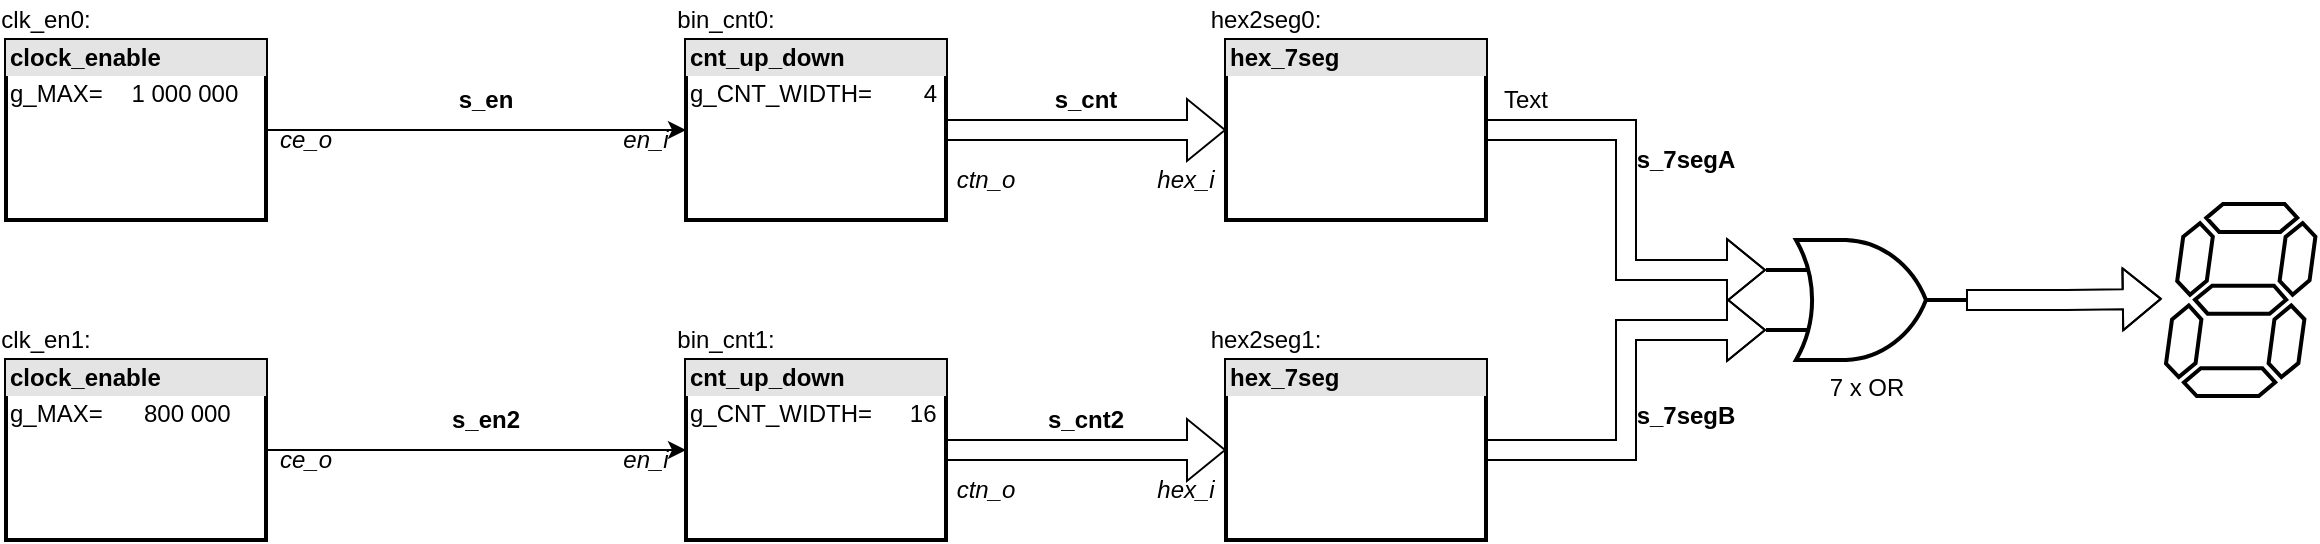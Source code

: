 <mxfile version="14.4.4" type="github">
  <diagram name="Page-1" id="b520641d-4fe3-3701-9064-5fc419738815">
    <mxGraphModel dx="1188" dy="854" grid="1" gridSize="10" guides="1" tooltips="1" connect="1" arrows="1" fold="1" page="1" pageScale="1" pageWidth="1100" pageHeight="850" background="#ffffff" math="0" shadow="0">
      <root>
        <mxCell id="0" />
        <mxCell id="1" parent="0" />
        <mxCell id="S0dThBKAwX5zjD64cp9Z-6" style="edgeStyle=orthogonalEdgeStyle;rounded=0;orthogonalLoop=1;jettySize=auto;html=1;exitX=1;exitY=0.5;exitDx=0;exitDy=0;entryX=0;entryY=0.5;entryDx=0;entryDy=0;" edge="1" parent="1" source="S0dThBKAwX5zjD64cp9Z-1" target="S0dThBKAwX5zjD64cp9Z-3">
          <mxGeometry relative="1" as="geometry" />
        </mxCell>
        <mxCell id="S0dThBKAwX5zjD64cp9Z-1" value="&lt;div style=&quot;box-sizing: border-box ; width: 100% ; background: #e4e4e4 ; padding: 2px&quot;&gt;&lt;b&gt;clock_enable&lt;/b&gt;&lt;/div&gt;&lt;table style=&quot;width: 100% ; font-size: 1em&quot; cellpadding=&quot;2&quot; cellspacing=&quot;0&quot;&gt;&lt;tbody&gt;&lt;tr&gt;&lt;td&gt;g_MAX=&lt;/td&gt;&lt;td&gt;1 000 000&lt;/td&gt;&lt;/tr&gt;&lt;tr&gt;&lt;td&gt;&lt;br&gt;&lt;/td&gt;&lt;td&gt;&lt;/td&gt;&lt;/tr&gt;&lt;tr&gt;&lt;td&gt;&lt;/td&gt;&lt;td&gt;&lt;br&gt;&lt;/td&gt;&lt;/tr&gt;&lt;/tbody&gt;&lt;/table&gt;" style="verticalAlign=top;align=left;overflow=fill;html=1;strokeWidth=2;" vertex="1" parent="1">
          <mxGeometry x="200" y="190" width="130" height="90" as="geometry" />
        </mxCell>
        <mxCell id="S0dThBKAwX5zjD64cp9Z-31" style="edgeStyle=orthogonalEdgeStyle;rounded=0;orthogonalLoop=1;jettySize=auto;html=1;exitX=1;exitY=0.5;exitDx=0;exitDy=0;shape=flexArrow;" edge="1" parent="1" source="S0dThBKAwX5zjD64cp9Z-3" target="S0dThBKAwX5zjD64cp9Z-20">
          <mxGeometry relative="1" as="geometry" />
        </mxCell>
        <mxCell id="S0dThBKAwX5zjD64cp9Z-3" value="&lt;div style=&quot;box-sizing: border-box ; width: 100% ; background: #e4e4e4 ; padding: 2px&quot;&gt;&lt;b&gt;cnt_up_down&lt;/b&gt;&lt;/div&gt;&lt;table style=&quot;width: 100% ; font-size: 1em&quot; cellpadding=&quot;2&quot; cellspacing=&quot;0&quot;&gt;&lt;tbody&gt;&lt;tr&gt;&lt;td&gt;g_CNT_WIDTH=&lt;/td&gt;&lt;td&gt;4&lt;/td&gt;&lt;/tr&gt;&lt;tr&gt;&lt;td&gt;&lt;br&gt;&lt;/td&gt;&lt;td&gt;&lt;/td&gt;&lt;/tr&gt;&lt;tr&gt;&lt;td&gt;&lt;/td&gt;&lt;td&gt;&lt;br&gt;&lt;/td&gt;&lt;/tr&gt;&lt;/tbody&gt;&lt;/table&gt;" style="verticalAlign=top;align=left;overflow=fill;html=1;strokeWidth=2;" vertex="1" parent="1">
          <mxGeometry x="540" y="190" width="130" height="90" as="geometry" />
        </mxCell>
        <mxCell id="S0dThBKAwX5zjD64cp9Z-5" value="&lt;b&gt;s_en&lt;/b&gt;" style="text;html=1;strokeColor=none;fillColor=none;align=center;verticalAlign=middle;whiteSpace=wrap;rounded=0;" vertex="1" parent="1">
          <mxGeometry x="420" y="210" width="40" height="20" as="geometry" />
        </mxCell>
        <mxCell id="S0dThBKAwX5zjD64cp9Z-7" value="&lt;i&gt;ce_o&lt;/i&gt;" style="text;html=1;strokeColor=none;fillColor=none;align=center;verticalAlign=middle;whiteSpace=wrap;rounded=0;" vertex="1" parent="1">
          <mxGeometry x="330" y="230" width="40" height="20" as="geometry" />
        </mxCell>
        <mxCell id="S0dThBKAwX5zjD64cp9Z-8" value="&lt;i&gt;en_i&lt;/i&gt;" style="text;html=1;strokeColor=none;fillColor=none;align=center;verticalAlign=middle;whiteSpace=wrap;rounded=0;" vertex="1" parent="1">
          <mxGeometry x="500" y="230" width="40" height="20" as="geometry" />
        </mxCell>
        <mxCell id="S0dThBKAwX5zjD64cp9Z-9" style="edgeStyle=orthogonalEdgeStyle;rounded=0;orthogonalLoop=1;jettySize=auto;html=1;exitX=1;exitY=0.5;exitDx=0;exitDy=0;entryX=0;entryY=0.5;entryDx=0;entryDy=0;" edge="1" parent="1" source="S0dThBKAwX5zjD64cp9Z-10" target="S0dThBKAwX5zjD64cp9Z-11">
          <mxGeometry relative="1" as="geometry" />
        </mxCell>
        <mxCell id="S0dThBKAwX5zjD64cp9Z-10" value="&lt;div style=&quot;box-sizing: border-box ; width: 100% ; background: #e4e4e4 ; padding: 2px&quot;&gt;&lt;b&gt;clock_enable&lt;/b&gt;&lt;/div&gt;&lt;table style=&quot;width: 100% ; font-size: 1em&quot; cellpadding=&quot;2&quot; cellspacing=&quot;0&quot;&gt;&lt;tbody&gt;&lt;tr&gt;&lt;td&gt;g_MAX=&lt;/td&gt;&lt;td&gt;800 000&lt;/td&gt;&lt;/tr&gt;&lt;tr&gt;&lt;td&gt;&lt;br&gt;&lt;/td&gt;&lt;td&gt;&lt;/td&gt;&lt;/tr&gt;&lt;tr&gt;&lt;td&gt;&lt;/td&gt;&lt;td&gt;&lt;br&gt;&lt;/td&gt;&lt;/tr&gt;&lt;/tbody&gt;&lt;/table&gt;" style="verticalAlign=top;align=left;overflow=fill;html=1;strokeWidth=2;" vertex="1" parent="1">
          <mxGeometry x="200" y="350" width="130" height="90" as="geometry" />
        </mxCell>
        <mxCell id="S0dThBKAwX5zjD64cp9Z-32" style="edgeStyle=orthogonalEdgeStyle;rounded=0;orthogonalLoop=1;jettySize=auto;html=1;entryX=0;entryY=0.5;entryDx=0;entryDy=0;shape=flexArrow;" edge="1" parent="1" source="S0dThBKAwX5zjD64cp9Z-11" target="S0dThBKAwX5zjD64cp9Z-29">
          <mxGeometry relative="1" as="geometry" />
        </mxCell>
        <mxCell id="S0dThBKAwX5zjD64cp9Z-11" value="&lt;div style=&quot;box-sizing: border-box ; width: 100% ; background: #e4e4e4 ; padding: 2px&quot;&gt;&lt;b&gt;cnt_up_down&lt;/b&gt;&lt;/div&gt;&lt;table style=&quot;width: 100% ; font-size: 1em&quot; cellpadding=&quot;2&quot; cellspacing=&quot;0&quot;&gt;&lt;tbody&gt;&lt;tr&gt;&lt;td&gt;g_CNT_WIDTH=&lt;/td&gt;&lt;td&gt;16&lt;/td&gt;&lt;/tr&gt;&lt;tr&gt;&lt;td&gt;&lt;br&gt;&lt;/td&gt;&lt;td&gt;&lt;/td&gt;&lt;/tr&gt;&lt;tr&gt;&lt;td&gt;&lt;/td&gt;&lt;td&gt;&lt;br&gt;&lt;/td&gt;&lt;/tr&gt;&lt;/tbody&gt;&lt;/table&gt;" style="verticalAlign=top;align=left;overflow=fill;html=1;strokeWidth=2;" vertex="1" parent="1">
          <mxGeometry x="540" y="350" width="130" height="90" as="geometry" />
        </mxCell>
        <mxCell id="S0dThBKAwX5zjD64cp9Z-12" value="&lt;b&gt;s_en2&lt;/b&gt;" style="text;html=1;strokeColor=none;fillColor=none;align=center;verticalAlign=middle;whiteSpace=wrap;rounded=0;" vertex="1" parent="1">
          <mxGeometry x="420" y="370" width="40" height="20" as="geometry" />
        </mxCell>
        <mxCell id="S0dThBKAwX5zjD64cp9Z-13" value="&lt;i&gt;ce_o&lt;/i&gt;" style="text;html=1;strokeColor=none;fillColor=none;align=center;verticalAlign=middle;whiteSpace=wrap;rounded=0;" vertex="1" parent="1">
          <mxGeometry x="330" y="390" width="40" height="20" as="geometry" />
        </mxCell>
        <mxCell id="S0dThBKAwX5zjD64cp9Z-14" value="&lt;i&gt;en_i&lt;/i&gt;" style="text;html=1;strokeColor=none;fillColor=none;align=center;verticalAlign=middle;whiteSpace=wrap;rounded=0;" vertex="1" parent="1">
          <mxGeometry x="500" y="390" width="40" height="20" as="geometry" />
        </mxCell>
        <mxCell id="S0dThBKAwX5zjD64cp9Z-15" value="clk_en0:" style="text;html=1;strokeColor=none;fillColor=none;align=center;verticalAlign=middle;whiteSpace=wrap;rounded=0;" vertex="1" parent="1">
          <mxGeometry x="200" y="170" width="40" height="20" as="geometry" />
        </mxCell>
        <mxCell id="S0dThBKAwX5zjD64cp9Z-16" value="clk_en1:" style="text;html=1;strokeColor=none;fillColor=none;align=center;verticalAlign=middle;whiteSpace=wrap;rounded=0;" vertex="1" parent="1">
          <mxGeometry x="200" y="330" width="40" height="20" as="geometry" />
        </mxCell>
        <mxCell id="S0dThBKAwX5zjD64cp9Z-18" value="bin_cnt1:" style="text;html=1;strokeColor=none;fillColor=none;align=center;verticalAlign=middle;whiteSpace=wrap;rounded=0;" vertex="1" parent="1">
          <mxGeometry x="540" y="330" width="40" height="20" as="geometry" />
        </mxCell>
        <mxCell id="S0dThBKAwX5zjD64cp9Z-19" value="bin_cnt0:" style="text;html=1;strokeColor=none;fillColor=none;align=center;verticalAlign=middle;whiteSpace=wrap;rounded=0;" vertex="1" parent="1">
          <mxGeometry x="540" y="170" width="40" height="20" as="geometry" />
        </mxCell>
        <mxCell id="S0dThBKAwX5zjD64cp9Z-40" style="edgeStyle=orthogonalEdgeStyle;rounded=0;orthogonalLoop=1;jettySize=auto;html=1;entryX=0;entryY=0.25;entryDx=0;entryDy=0;entryPerimeter=0;shape=flexArrow;" edge="1" parent="1" source="S0dThBKAwX5zjD64cp9Z-20" target="S0dThBKAwX5zjD64cp9Z-39">
          <mxGeometry relative="1" as="geometry" />
        </mxCell>
        <mxCell id="S0dThBKAwX5zjD64cp9Z-20" value="&lt;div style=&quot;box-sizing: border-box ; width: 100% ; background: #e4e4e4 ; padding: 2px&quot;&gt;&lt;b&gt;hex_7seg&lt;/b&gt;&lt;/div&gt;&lt;table style=&quot;width: 100% ; font-size: 1em&quot; cellpadding=&quot;2&quot; cellspacing=&quot;0&quot;&gt;&lt;tbody&gt;&lt;tr&gt;&lt;td&gt;&lt;br&gt;&lt;/td&gt;&lt;td&gt;&lt;br&gt;&lt;/td&gt;&lt;/tr&gt;&lt;tr&gt;&lt;td&gt;&lt;br&gt;&lt;/td&gt;&lt;td&gt;&lt;/td&gt;&lt;/tr&gt;&lt;tr&gt;&lt;td&gt;&lt;/td&gt;&lt;td&gt;&lt;br&gt;&lt;/td&gt;&lt;/tr&gt;&lt;/tbody&gt;&lt;/table&gt;" style="verticalAlign=top;align=left;overflow=fill;html=1;strokeWidth=2;" vertex="1" parent="1">
          <mxGeometry x="810" y="190" width="130" height="90" as="geometry" />
        </mxCell>
        <mxCell id="S0dThBKAwX5zjD64cp9Z-21" value="hex2seg0:" style="text;html=1;strokeColor=none;fillColor=none;align=center;verticalAlign=middle;whiteSpace=wrap;rounded=0;" vertex="1" parent="1">
          <mxGeometry x="810" y="170" width="40" height="20" as="geometry" />
        </mxCell>
        <mxCell id="S0dThBKAwX5zjD64cp9Z-41" style="edgeStyle=orthogonalEdgeStyle;rounded=0;orthogonalLoop=1;jettySize=auto;html=1;entryX=0;entryY=0.75;entryDx=0;entryDy=0;entryPerimeter=0;shape=flexArrow;" edge="1" parent="1" source="S0dThBKAwX5zjD64cp9Z-29" target="S0dThBKAwX5zjD64cp9Z-39">
          <mxGeometry relative="1" as="geometry" />
        </mxCell>
        <mxCell id="S0dThBKAwX5zjD64cp9Z-29" value="&lt;div style=&quot;box-sizing: border-box ; width: 100% ; background: #e4e4e4 ; padding: 2px&quot;&gt;&lt;b&gt;hex_7seg&lt;/b&gt;&lt;/div&gt;&lt;table style=&quot;width: 100% ; font-size: 1em&quot; cellpadding=&quot;2&quot; cellspacing=&quot;0&quot;&gt;&lt;tbody&gt;&lt;tr&gt;&lt;td&gt;&lt;br&gt;&lt;/td&gt;&lt;td&gt;&lt;br&gt;&lt;/td&gt;&lt;/tr&gt;&lt;tr&gt;&lt;td&gt;&lt;br&gt;&lt;/td&gt;&lt;td&gt;&lt;/td&gt;&lt;/tr&gt;&lt;tr&gt;&lt;td&gt;&lt;/td&gt;&lt;td&gt;&lt;br&gt;&lt;/td&gt;&lt;/tr&gt;&lt;/tbody&gt;&lt;/table&gt;" style="verticalAlign=top;align=left;overflow=fill;html=1;strokeWidth=2;" vertex="1" parent="1">
          <mxGeometry x="810" y="350" width="130" height="90" as="geometry" />
        </mxCell>
        <mxCell id="S0dThBKAwX5zjD64cp9Z-30" value="hex2seg1:" style="text;html=1;strokeColor=none;fillColor=none;align=center;verticalAlign=middle;whiteSpace=wrap;rounded=0;" vertex="1" parent="1">
          <mxGeometry x="810" y="330" width="40" height="20" as="geometry" />
        </mxCell>
        <mxCell id="S0dThBKAwX5zjD64cp9Z-33" value="&lt;b&gt;s_cnt&lt;/b&gt;" style="text;html=1;strokeColor=none;fillColor=none;align=center;verticalAlign=middle;whiteSpace=wrap;rounded=0;" vertex="1" parent="1">
          <mxGeometry x="720" y="210" width="40" height="20" as="geometry" />
        </mxCell>
        <mxCell id="S0dThBKAwX5zjD64cp9Z-34" value="&lt;i&gt;ctn_o&lt;/i&gt;" style="text;html=1;strokeColor=none;fillColor=none;align=center;verticalAlign=middle;whiteSpace=wrap;rounded=0;" vertex="1" parent="1">
          <mxGeometry x="670" y="250" width="40" height="20" as="geometry" />
        </mxCell>
        <mxCell id="S0dThBKAwX5zjD64cp9Z-35" value="&lt;i&gt;hex_i&lt;/i&gt;" style="text;html=1;strokeColor=none;fillColor=none;align=center;verticalAlign=middle;whiteSpace=wrap;rounded=0;" vertex="1" parent="1">
          <mxGeometry x="770" y="405" width="40" height="20" as="geometry" />
        </mxCell>
        <mxCell id="S0dThBKAwX5zjD64cp9Z-36" value="&lt;i&gt;ctn_o&lt;/i&gt;" style="text;html=1;strokeColor=none;fillColor=none;align=center;verticalAlign=middle;whiteSpace=wrap;rounded=0;" vertex="1" parent="1">
          <mxGeometry x="670" y="405" width="40" height="20" as="geometry" />
        </mxCell>
        <mxCell id="S0dThBKAwX5zjD64cp9Z-37" value="&lt;i&gt;hex_i&lt;/i&gt;" style="text;html=1;strokeColor=none;fillColor=none;align=center;verticalAlign=middle;whiteSpace=wrap;rounded=0;" vertex="1" parent="1">
          <mxGeometry x="770" y="250" width="40" height="20" as="geometry" />
        </mxCell>
        <mxCell id="S0dThBKAwX5zjD64cp9Z-38" value="&lt;b&gt;s_cnt2&lt;/b&gt;" style="text;html=1;strokeColor=none;fillColor=none;align=center;verticalAlign=middle;whiteSpace=wrap;rounded=0;" vertex="1" parent="1">
          <mxGeometry x="720" y="370" width="40" height="20" as="geometry" />
        </mxCell>
        <mxCell id="S0dThBKAwX5zjD64cp9Z-43" style="edgeStyle=orthogonalEdgeStyle;rounded=0;orthogonalLoop=1;jettySize=auto;html=1;exitX=1;exitY=0.5;exitDx=0;exitDy=0;exitPerimeter=0;entryX=-0.028;entryY=0.494;entryDx=0;entryDy=0;entryPerimeter=0;shape=flexArrow;" edge="1" parent="1" source="S0dThBKAwX5zjD64cp9Z-39" target="S0dThBKAwX5zjD64cp9Z-42">
          <mxGeometry relative="1" as="geometry" />
        </mxCell>
        <mxCell id="S0dThBKAwX5zjD64cp9Z-39" value="7 x OR" style="verticalLabelPosition=bottom;shadow=0;dashed=0;align=center;html=1;verticalAlign=top;shape=mxgraph.electrical.logic_gates.logic_gate;operation=or;strokeWidth=2;" vertex="1" parent="1">
          <mxGeometry x="1080" y="290" width="100" height="60" as="geometry" />
        </mxCell>
        <mxCell id="S0dThBKAwX5zjD64cp9Z-42" value="" style="verticalLabelPosition=bottom;shadow=0;dashed=0;align=center;html=1;verticalAlign=top;shape=mxgraph.electrical.opto_electronics.7_segment_display;pointerEvents=1;strokeWidth=2;" vertex="1" parent="1">
          <mxGeometry x="1280" y="271.95" width="74.7" height="96.1" as="geometry" />
        </mxCell>
        <mxCell id="S0dThBKAwX5zjD64cp9Z-45" value="&lt;b&gt;s_7segA&lt;br&gt;&lt;/b&gt;" style="text;html=1;strokeColor=none;fillColor=none;align=center;verticalAlign=middle;whiteSpace=wrap;rounded=0;" vertex="1" parent="1">
          <mxGeometry x="1020" y="240" width="40" height="20" as="geometry" />
        </mxCell>
        <mxCell id="S0dThBKAwX5zjD64cp9Z-46" value="&lt;b&gt;s_7segB&lt;/b&gt;" style="text;html=1;strokeColor=none;fillColor=none;align=center;verticalAlign=middle;whiteSpace=wrap;rounded=0;" vertex="1" parent="1">
          <mxGeometry x="1020" y="368.05" width="40" height="20" as="geometry" />
        </mxCell>
        <mxCell id="S0dThBKAwX5zjD64cp9Z-47" value="Text" style="text;html=1;strokeColor=none;fillColor=none;align=center;verticalAlign=middle;whiteSpace=wrap;rounded=0;" vertex="1" parent="1">
          <mxGeometry x="940" y="210" width="40" height="20" as="geometry" />
        </mxCell>
      </root>
    </mxGraphModel>
  </diagram>
</mxfile>
